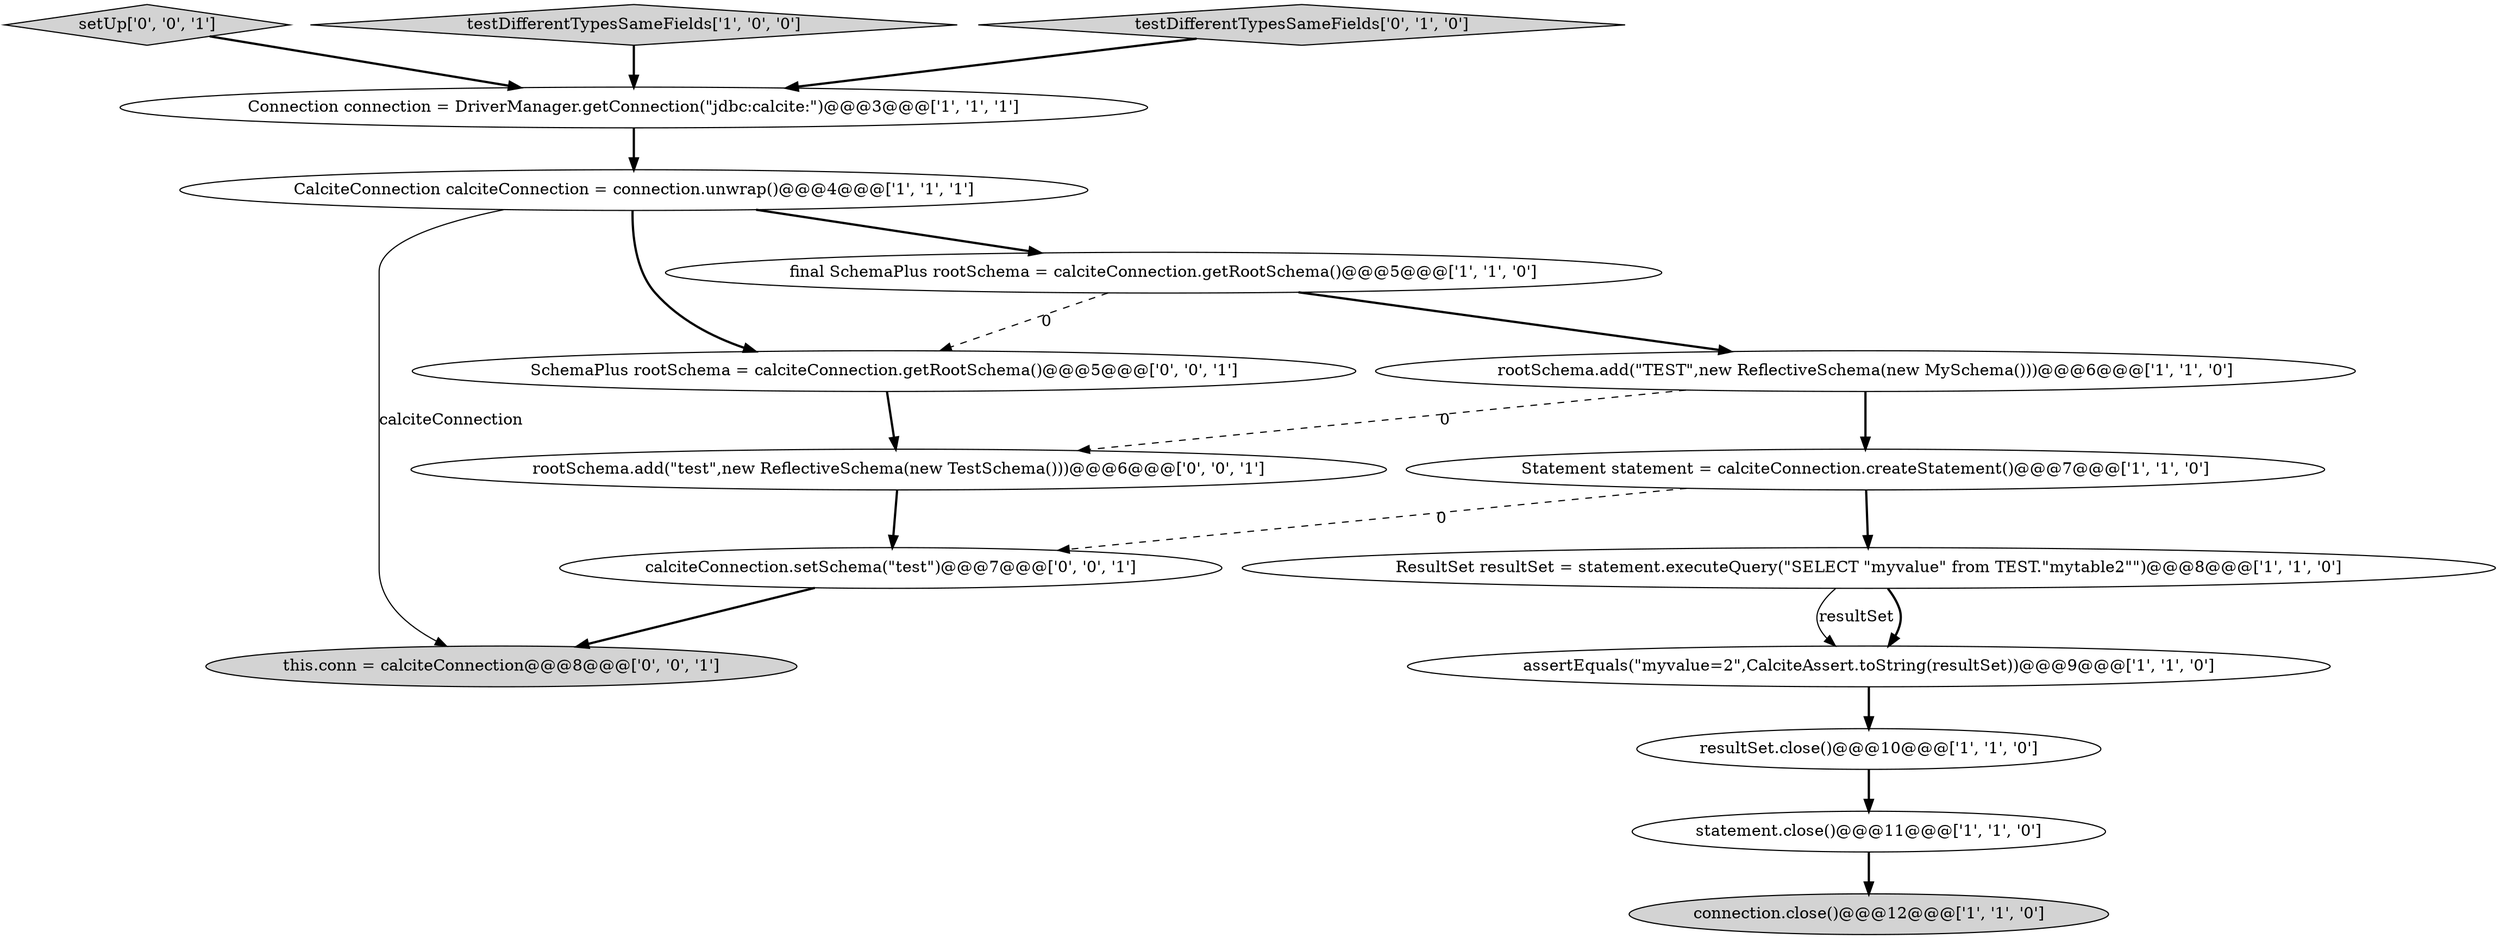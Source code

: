 digraph {
14 [style = filled, label = "setUp['0', '0', '1']", fillcolor = lightgray, shape = diamond image = "AAA0AAABBB3BBB"];
16 [style = filled, label = "calciteConnection.setSchema(\"test\")@@@7@@@['0', '0', '1']", fillcolor = white, shape = ellipse image = "AAA0AAABBB3BBB"];
4 [style = filled, label = "ResultSet resultSet = statement.executeQuery(\"SELECT \"myvalue\" from TEST.\"mytable2\"\")@@@8@@@['1', '1', '0']", fillcolor = white, shape = ellipse image = "AAA0AAABBB1BBB"];
5 [style = filled, label = "connection.close()@@@12@@@['1', '1', '0']", fillcolor = lightgray, shape = ellipse image = "AAA0AAABBB1BBB"];
0 [style = filled, label = "CalciteConnection calciteConnection = connection.unwrap()@@@4@@@['1', '1', '1']", fillcolor = white, shape = ellipse image = "AAA0AAABBB1BBB"];
8 [style = filled, label = "statement.close()@@@11@@@['1', '1', '0']", fillcolor = white, shape = ellipse image = "AAA0AAABBB1BBB"];
7 [style = filled, label = "Connection connection = DriverManager.getConnection(\"jdbc:calcite:\")@@@3@@@['1', '1', '1']", fillcolor = white, shape = ellipse image = "AAA0AAABBB1BBB"];
9 [style = filled, label = "resultSet.close()@@@10@@@['1', '1', '0']", fillcolor = white, shape = ellipse image = "AAA0AAABBB1BBB"];
10 [style = filled, label = "testDifferentTypesSameFields['1', '0', '0']", fillcolor = lightgray, shape = diamond image = "AAA0AAABBB1BBB"];
13 [style = filled, label = "rootSchema.add(\"test\",new ReflectiveSchema(new TestSchema()))@@@6@@@['0', '0', '1']", fillcolor = white, shape = ellipse image = "AAA0AAABBB3BBB"];
15 [style = filled, label = "SchemaPlus rootSchema = calciteConnection.getRootSchema()@@@5@@@['0', '0', '1']", fillcolor = white, shape = ellipse image = "AAA0AAABBB3BBB"];
2 [style = filled, label = "rootSchema.add(\"TEST\",new ReflectiveSchema(new MySchema()))@@@6@@@['1', '1', '0']", fillcolor = white, shape = ellipse image = "AAA0AAABBB1BBB"];
3 [style = filled, label = "final SchemaPlus rootSchema = calciteConnection.getRootSchema()@@@5@@@['1', '1', '0']", fillcolor = white, shape = ellipse image = "AAA0AAABBB1BBB"];
1 [style = filled, label = "assertEquals(\"myvalue=2\",CalciteAssert.toString(resultSet))@@@9@@@['1', '1', '0']", fillcolor = white, shape = ellipse image = "AAA0AAABBB1BBB"];
11 [style = filled, label = "testDifferentTypesSameFields['0', '1', '0']", fillcolor = lightgray, shape = diamond image = "AAA0AAABBB2BBB"];
6 [style = filled, label = "Statement statement = calciteConnection.createStatement()@@@7@@@['1', '1', '0']", fillcolor = white, shape = ellipse image = "AAA0AAABBB1BBB"];
12 [style = filled, label = "this.conn = calciteConnection@@@8@@@['0', '0', '1']", fillcolor = lightgray, shape = ellipse image = "AAA0AAABBB3BBB"];
14->7 [style = bold, label=""];
1->9 [style = bold, label=""];
6->4 [style = bold, label=""];
8->5 [style = bold, label=""];
0->12 [style = solid, label="calciteConnection"];
3->2 [style = bold, label=""];
0->3 [style = bold, label=""];
4->1 [style = bold, label=""];
11->7 [style = bold, label=""];
16->12 [style = bold, label=""];
10->7 [style = bold, label=""];
0->15 [style = bold, label=""];
13->16 [style = bold, label=""];
7->0 [style = bold, label=""];
6->16 [style = dashed, label="0"];
15->13 [style = bold, label=""];
3->15 [style = dashed, label="0"];
2->6 [style = bold, label=""];
4->1 [style = solid, label="resultSet"];
9->8 [style = bold, label=""];
2->13 [style = dashed, label="0"];
}

